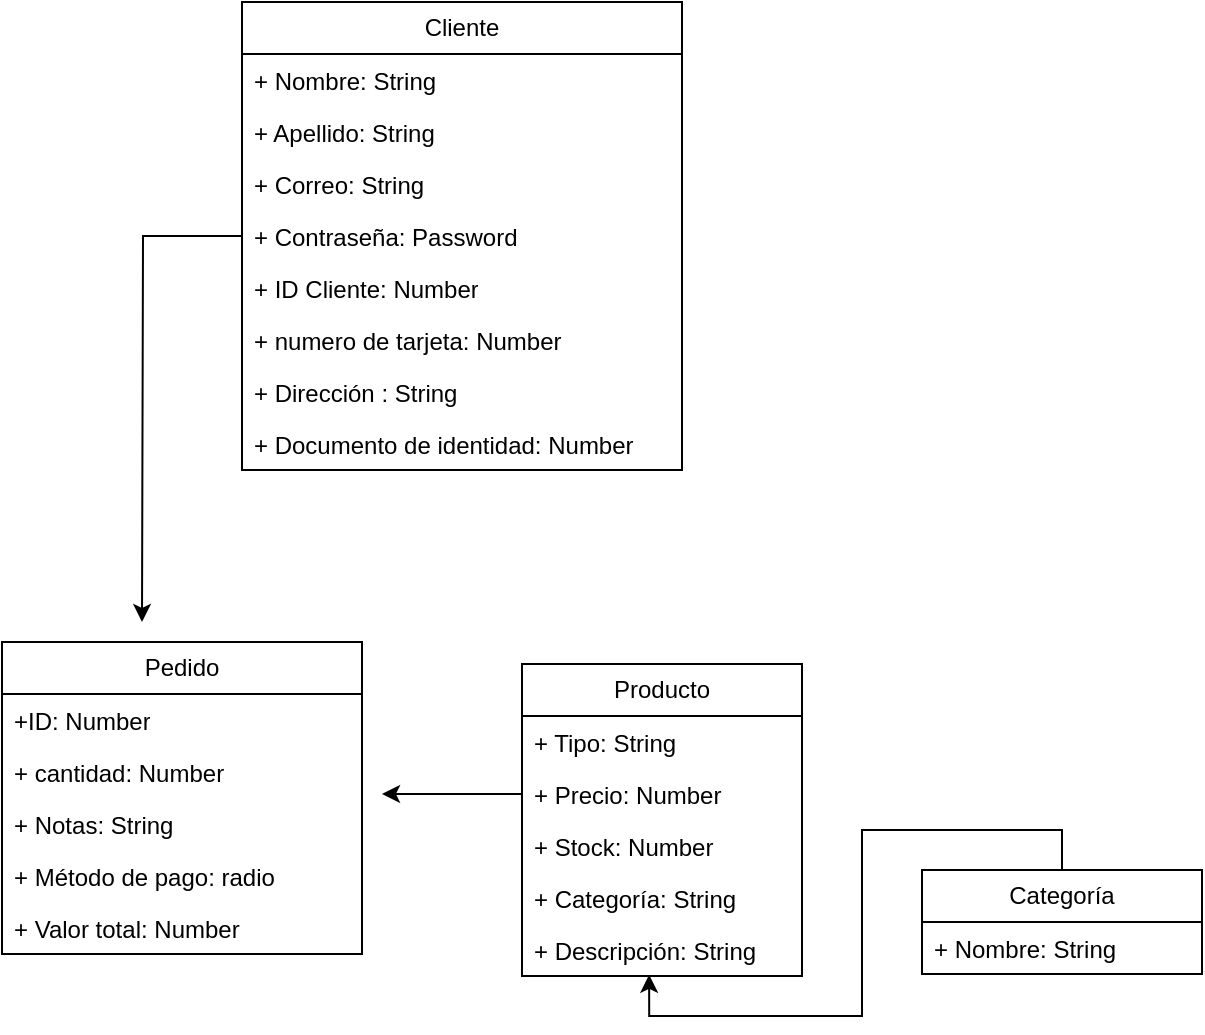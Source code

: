 <mxfile version="21.6.8" type="github">
  <diagram id="C5RBs43oDa-KdzZeNtuy" name="Page-1">
    <mxGraphModel dx="1050" dy="530" grid="1" gridSize="10" guides="1" tooltips="1" connect="1" arrows="1" fold="1" page="1" pageScale="1" pageWidth="827" pageHeight="1169" math="0" shadow="0">
      <root>
        <mxCell id="WIyWlLk6GJQsqaUBKTNV-0" />
        <mxCell id="WIyWlLk6GJQsqaUBKTNV-1" parent="WIyWlLk6GJQsqaUBKTNV-0" />
        <mxCell id="E97xT8NvjG2_9QJKQImj-31" value="Cliente" style="swimlane;fontStyle=0;childLayout=stackLayout;horizontal=1;startSize=26;fillColor=none;horizontalStack=0;resizeParent=1;resizeParentMax=0;resizeLast=0;collapsible=1;marginBottom=0;whiteSpace=wrap;html=1;" vertex="1" parent="WIyWlLk6GJQsqaUBKTNV-1">
          <mxGeometry x="320" y="160" width="220" height="234" as="geometry" />
        </mxCell>
        <mxCell id="E97xT8NvjG2_9QJKQImj-32" value="+&amp;nbsp;Nombre: String" style="text;strokeColor=none;fillColor=none;align=left;verticalAlign=top;spacingLeft=4;spacingRight=4;overflow=hidden;rotatable=0;points=[[0,0.5],[1,0.5]];portConstraint=eastwest;whiteSpace=wrap;html=1;" vertex="1" parent="E97xT8NvjG2_9QJKQImj-31">
          <mxGeometry y="26" width="220" height="26" as="geometry" />
        </mxCell>
        <mxCell id="E97xT8NvjG2_9QJKQImj-33" value="+ Apellido: String" style="text;strokeColor=none;fillColor=none;align=left;verticalAlign=top;spacingLeft=4;spacingRight=4;overflow=hidden;rotatable=0;points=[[0,0.5],[1,0.5]];portConstraint=eastwest;whiteSpace=wrap;html=1;" vertex="1" parent="E97xT8NvjG2_9QJKQImj-31">
          <mxGeometry y="52" width="220" height="26" as="geometry" />
        </mxCell>
        <mxCell id="E97xT8NvjG2_9QJKQImj-35" value="+ Correo: String" style="text;strokeColor=none;fillColor=none;align=left;verticalAlign=top;spacingLeft=4;spacingRight=4;overflow=hidden;rotatable=0;points=[[0,0.5],[1,0.5]];portConstraint=eastwest;whiteSpace=wrap;html=1;" vertex="1" parent="E97xT8NvjG2_9QJKQImj-31">
          <mxGeometry y="78" width="220" height="26" as="geometry" />
        </mxCell>
        <mxCell id="E97xT8NvjG2_9QJKQImj-89" style="edgeStyle=orthogonalEdgeStyle;rounded=0;orthogonalLoop=1;jettySize=auto;html=1;exitX=0;exitY=0.5;exitDx=0;exitDy=0;" edge="1" parent="E97xT8NvjG2_9QJKQImj-31" source="E97xT8NvjG2_9QJKQImj-36">
          <mxGeometry relative="1" as="geometry">
            <mxPoint x="-50" y="310" as="targetPoint" />
          </mxGeometry>
        </mxCell>
        <mxCell id="E97xT8NvjG2_9QJKQImj-36" value="+ Contraseña: Password" style="text;strokeColor=none;fillColor=none;align=left;verticalAlign=top;spacingLeft=4;spacingRight=4;overflow=hidden;rotatable=0;points=[[0,0.5],[1,0.5]];portConstraint=eastwest;whiteSpace=wrap;html=1;" vertex="1" parent="E97xT8NvjG2_9QJKQImj-31">
          <mxGeometry y="104" width="220" height="26" as="geometry" />
        </mxCell>
        <mxCell id="E97xT8NvjG2_9QJKQImj-39" value="+&amp;nbsp;ID Cliente: Number" style="text;strokeColor=none;fillColor=none;align=left;verticalAlign=top;spacingLeft=4;spacingRight=4;overflow=hidden;rotatable=0;points=[[0,0.5],[1,0.5]];portConstraint=eastwest;whiteSpace=wrap;html=1;" vertex="1" parent="E97xT8NvjG2_9QJKQImj-31">
          <mxGeometry y="130" width="220" height="26" as="geometry" />
        </mxCell>
        <mxCell id="E97xT8NvjG2_9QJKQImj-85" value="+ numero de tarjeta: Number" style="text;strokeColor=none;fillColor=none;align=left;verticalAlign=top;spacingLeft=4;spacingRight=4;overflow=hidden;rotatable=0;points=[[0,0.5],[1,0.5]];portConstraint=eastwest;whiteSpace=wrap;html=1;" vertex="1" parent="E97xT8NvjG2_9QJKQImj-31">
          <mxGeometry y="156" width="220" height="26" as="geometry" />
        </mxCell>
        <mxCell id="E97xT8NvjG2_9QJKQImj-40" value="+ Dirección : String" style="text;strokeColor=none;fillColor=none;align=left;verticalAlign=top;spacingLeft=4;spacingRight=4;overflow=hidden;rotatable=0;points=[[0,0.5],[1,0.5]];portConstraint=eastwest;whiteSpace=wrap;html=1;" vertex="1" parent="E97xT8NvjG2_9QJKQImj-31">
          <mxGeometry y="182" width="220" height="26" as="geometry" />
        </mxCell>
        <mxCell id="E97xT8NvjG2_9QJKQImj-37" value="+ Documento de identidad: Number" style="text;strokeColor=none;fillColor=none;align=left;verticalAlign=top;spacingLeft=4;spacingRight=4;overflow=hidden;rotatable=0;points=[[0,0.5],[1,0.5]];portConstraint=eastwest;whiteSpace=wrap;html=1;" vertex="1" parent="E97xT8NvjG2_9QJKQImj-31">
          <mxGeometry y="208" width="220" height="26" as="geometry" />
        </mxCell>
        <mxCell id="E97xT8NvjG2_9QJKQImj-54" value="Producto" style="swimlane;fontStyle=0;childLayout=stackLayout;horizontal=1;startSize=26;fillColor=none;horizontalStack=0;resizeParent=1;resizeParentMax=0;resizeLast=0;collapsible=1;marginBottom=0;whiteSpace=wrap;html=1;" vertex="1" parent="WIyWlLk6GJQsqaUBKTNV-1">
          <mxGeometry x="460" y="491" width="140" height="156" as="geometry" />
        </mxCell>
        <mxCell id="E97xT8NvjG2_9QJKQImj-55" value="+ Tipo: String" style="text;strokeColor=none;fillColor=none;align=left;verticalAlign=top;spacingLeft=4;spacingRight=4;overflow=hidden;rotatable=0;points=[[0,0.5],[1,0.5]];portConstraint=eastwest;whiteSpace=wrap;html=1;" vertex="1" parent="E97xT8NvjG2_9QJKQImj-54">
          <mxGeometry y="26" width="140" height="26" as="geometry" />
        </mxCell>
        <mxCell id="E97xT8NvjG2_9QJKQImj-67" style="edgeStyle=orthogonalEdgeStyle;rounded=0;orthogonalLoop=1;jettySize=auto;html=1;exitX=0;exitY=0.5;exitDx=0;exitDy=0;" edge="1" parent="E97xT8NvjG2_9QJKQImj-54" source="E97xT8NvjG2_9QJKQImj-56">
          <mxGeometry relative="1" as="geometry">
            <mxPoint x="-70" y="65" as="targetPoint" />
          </mxGeometry>
        </mxCell>
        <mxCell id="E97xT8NvjG2_9QJKQImj-56" value="+ Precio: Number" style="text;strokeColor=none;fillColor=none;align=left;verticalAlign=top;spacingLeft=4;spacingRight=4;overflow=hidden;rotatable=0;points=[[0,0.5],[1,0.5]];portConstraint=eastwest;whiteSpace=wrap;html=1;" vertex="1" parent="E97xT8NvjG2_9QJKQImj-54">
          <mxGeometry y="52" width="140" height="26" as="geometry" />
        </mxCell>
        <mxCell id="E97xT8NvjG2_9QJKQImj-62" value="+ Stock: Number" style="text;strokeColor=none;fillColor=none;align=left;verticalAlign=top;spacingLeft=4;spacingRight=4;overflow=hidden;rotatable=0;points=[[0,0.5],[1,0.5]];portConstraint=eastwest;whiteSpace=wrap;html=1;" vertex="1" parent="E97xT8NvjG2_9QJKQImj-54">
          <mxGeometry y="78" width="140" height="26" as="geometry" />
        </mxCell>
        <mxCell id="E97xT8NvjG2_9QJKQImj-76" value="+ Categoría: String" style="text;strokeColor=none;fillColor=none;align=left;verticalAlign=top;spacingLeft=4;spacingRight=4;overflow=hidden;rotatable=0;points=[[0,0.5],[1,0.5]];portConstraint=eastwest;whiteSpace=wrap;html=1;" vertex="1" parent="E97xT8NvjG2_9QJKQImj-54">
          <mxGeometry y="104" width="140" height="26" as="geometry" />
        </mxCell>
        <mxCell id="E97xT8NvjG2_9QJKQImj-57" value="+ Descripción: String" style="text;strokeColor=none;fillColor=none;align=left;verticalAlign=top;spacingLeft=4;spacingRight=4;overflow=hidden;rotatable=0;points=[[0,0.5],[1,0.5]];portConstraint=eastwest;whiteSpace=wrap;html=1;" vertex="1" parent="E97xT8NvjG2_9QJKQImj-54">
          <mxGeometry y="130" width="140" height="26" as="geometry" />
        </mxCell>
        <mxCell id="E97xT8NvjG2_9QJKQImj-58" value="Pedido" style="swimlane;fontStyle=0;childLayout=stackLayout;horizontal=1;startSize=26;fillColor=none;horizontalStack=0;resizeParent=1;resizeParentMax=0;resizeLast=0;collapsible=1;marginBottom=0;whiteSpace=wrap;html=1;" vertex="1" parent="WIyWlLk6GJQsqaUBKTNV-1">
          <mxGeometry x="200" y="480" width="180" height="156" as="geometry" />
        </mxCell>
        <mxCell id="E97xT8NvjG2_9QJKQImj-59" value="+ID: Number" style="text;strokeColor=none;fillColor=none;align=left;verticalAlign=top;spacingLeft=4;spacingRight=4;overflow=hidden;rotatable=0;points=[[0,0.5],[1,0.5]];portConstraint=eastwest;whiteSpace=wrap;html=1;" vertex="1" parent="E97xT8NvjG2_9QJKQImj-58">
          <mxGeometry y="26" width="180" height="26" as="geometry" />
        </mxCell>
        <mxCell id="E97xT8NvjG2_9QJKQImj-60" value="+ cantidad: Number" style="text;strokeColor=none;fillColor=none;align=left;verticalAlign=top;spacingLeft=4;spacingRight=4;overflow=hidden;rotatable=0;points=[[0,0.5],[1,0.5]];portConstraint=eastwest;whiteSpace=wrap;html=1;" vertex="1" parent="E97xT8NvjG2_9QJKQImj-58">
          <mxGeometry y="52" width="180" height="26" as="geometry" />
        </mxCell>
        <mxCell id="E97xT8NvjG2_9QJKQImj-70" value="+ Notas: String" style="text;strokeColor=none;fillColor=none;align=left;verticalAlign=top;spacingLeft=4;spacingRight=4;overflow=hidden;rotatable=0;points=[[0,0.5],[1,0.5]];portConstraint=eastwest;whiteSpace=wrap;html=1;" vertex="1" parent="E97xT8NvjG2_9QJKQImj-58">
          <mxGeometry y="78" width="180" height="26" as="geometry" />
        </mxCell>
        <mxCell id="E97xT8NvjG2_9QJKQImj-81" value="+ Método de pago: radio" style="text;strokeColor=none;fillColor=none;align=left;verticalAlign=top;spacingLeft=4;spacingRight=4;overflow=hidden;rotatable=0;points=[[0,0.5],[1,0.5]];portConstraint=eastwest;whiteSpace=wrap;html=1;" vertex="1" parent="E97xT8NvjG2_9QJKQImj-58">
          <mxGeometry y="104" width="180" height="26" as="geometry" />
        </mxCell>
        <mxCell id="E97xT8NvjG2_9QJKQImj-61" value="+ Valor total: Number" style="text;strokeColor=none;fillColor=none;align=left;verticalAlign=top;spacingLeft=4;spacingRight=4;overflow=hidden;rotatable=0;points=[[0,0.5],[1,0.5]];portConstraint=eastwest;whiteSpace=wrap;html=1;" vertex="1" parent="E97xT8NvjG2_9QJKQImj-58">
          <mxGeometry y="130" width="180" height="26" as="geometry" />
        </mxCell>
        <mxCell id="E97xT8NvjG2_9QJKQImj-75" style="edgeStyle=orthogonalEdgeStyle;rounded=0;orthogonalLoop=1;jettySize=auto;html=1;exitX=0.5;exitY=0;exitDx=0;exitDy=0;entryX=0.454;entryY=0.977;entryDx=0;entryDy=0;entryPerimeter=0;" edge="1" parent="WIyWlLk6GJQsqaUBKTNV-1" source="E97xT8NvjG2_9QJKQImj-71" target="E97xT8NvjG2_9QJKQImj-57">
          <mxGeometry relative="1" as="geometry" />
        </mxCell>
        <mxCell id="E97xT8NvjG2_9QJKQImj-71" value="Categoría" style="swimlane;fontStyle=0;childLayout=stackLayout;horizontal=1;startSize=26;fillColor=none;horizontalStack=0;resizeParent=1;resizeParentMax=0;resizeLast=0;collapsible=1;marginBottom=0;whiteSpace=wrap;html=1;" vertex="1" parent="WIyWlLk6GJQsqaUBKTNV-1">
          <mxGeometry x="660" y="594" width="140" height="52" as="geometry" />
        </mxCell>
        <mxCell id="E97xT8NvjG2_9QJKQImj-72" value="+ Nombre: String" style="text;strokeColor=none;fillColor=none;align=left;verticalAlign=top;spacingLeft=4;spacingRight=4;overflow=hidden;rotatable=0;points=[[0,0.5],[1,0.5]];portConstraint=eastwest;whiteSpace=wrap;html=1;" vertex="1" parent="E97xT8NvjG2_9QJKQImj-71">
          <mxGeometry y="26" width="140" height="26" as="geometry" />
        </mxCell>
      </root>
    </mxGraphModel>
  </diagram>
</mxfile>
